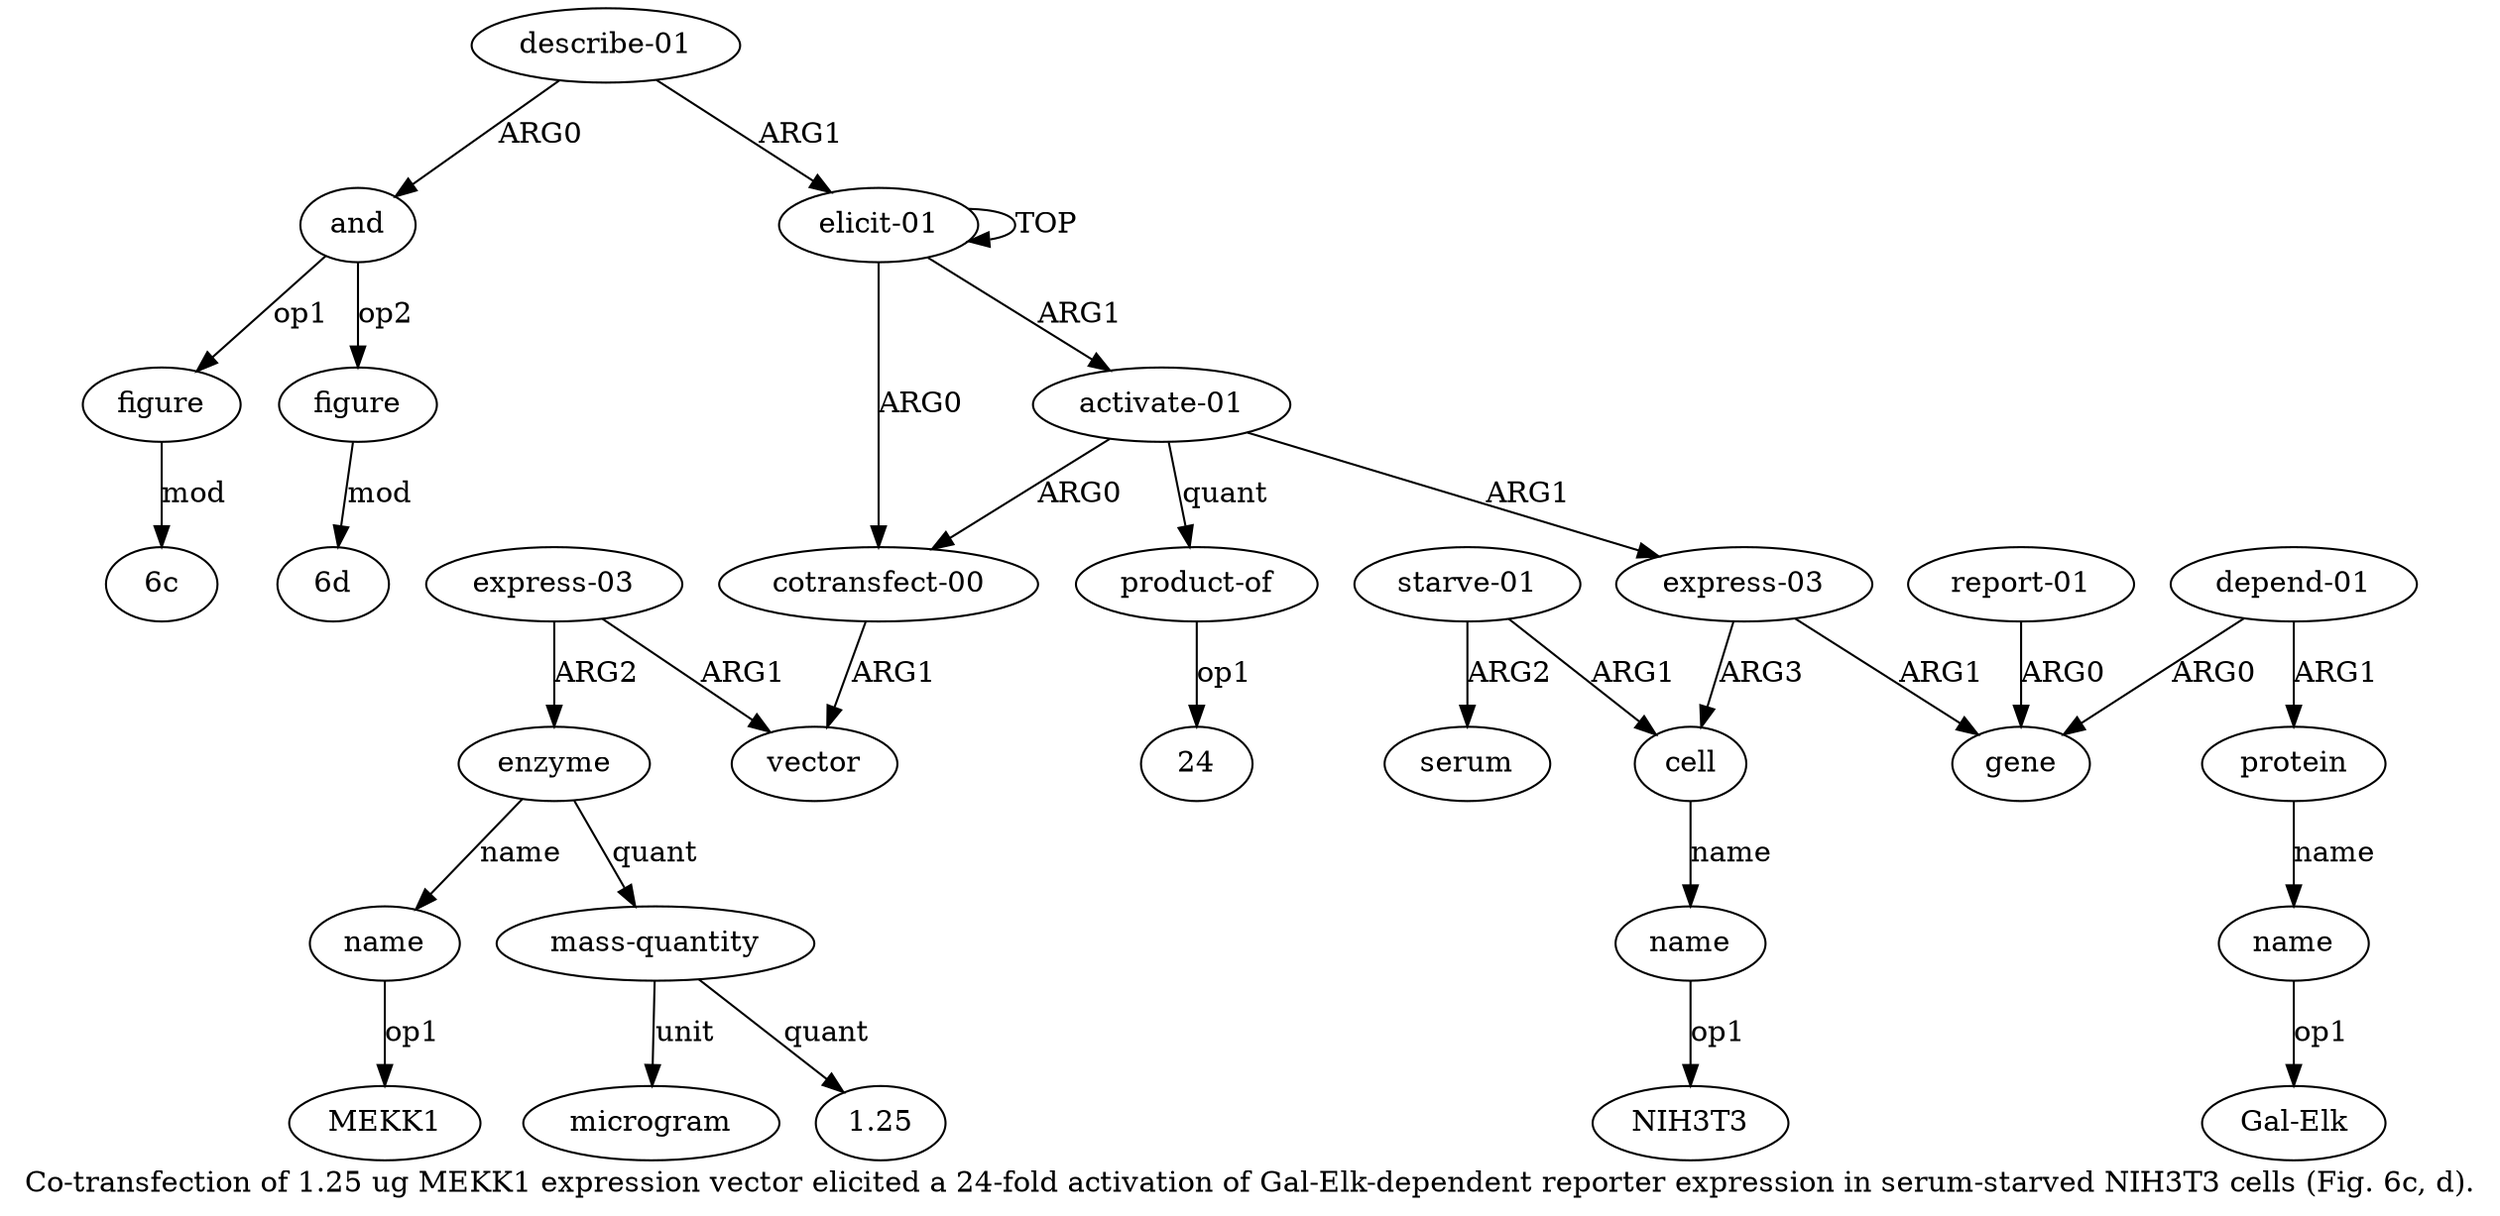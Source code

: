 digraph  {
	graph [label="Co-transfection of 1.25 ug MEKK1 expression vector elicited a 24-fold activation of Gal-Elk-dependent reporter expression in serum-starved \
NIH3T3 cells (Fig. 6c, d)."];
	node [label="\N"];
	a20	 [color=black,
		gold_ind=20,
		gold_label="describe-01",
		label="describe-01",
		test_ind=20,
		test_label="describe-01"];
	a21	 [color=black,
		gold_ind=21,
		gold_label=and,
		label=and,
		test_ind=21,
		test_label=and];
	a20 -> a21 [key=0,
	color=black,
	gold_label=ARG0,
	label=ARG0,
	test_label=ARG0];
a0 [color=black,
	gold_ind=0,
	gold_label="elicit-01",
	label="elicit-01",
	test_ind=0,
	test_label="elicit-01"];
a20 -> a0 [key=0,
color=black,
gold_label=ARG1,
label=ARG1,
test_label=ARG1];
a22 [color=black,
gold_ind=22,
gold_label=figure,
label=figure,
test_ind=22,
test_label=figure];
a21 -> a22 [key=0,
color=black,
gold_label=op1,
label=op1,
test_label=op1];
a23 [color=black,
gold_ind=23,
gold_label=figure,
label=figure,
test_ind=23,
test_label=figure];
a21 -> a23 [key=0,
color=black,
gold_label=op2,
label=op2,
test_label=op2];
"a22 6c" [color=black,
gold_ind=-1,
gold_label="6c",
label="6c",
test_ind=-1,
test_label="6c"];
a22 -> "a22 6c" [key=0,
color=black,
gold_label=mod,
label=mod,
test_label=mod];
"a23 6d" [color=black,
gold_ind=-1,
gold_label="6d",
label="6d",
test_ind=-1,
test_label="6d"];
a23 -> "a23 6d" [key=0,
color=black,
gold_label=mod,
label=mod,
test_label=mod];
"a6 1.25" [color=black,
gold_ind=-1,
gold_label=1.25,
label=1.25,
test_ind=-1,
test_label=1.25];
"a19 24" [color=black,
gold_ind=-1,
gold_label=24,
label=24,
test_ind=-1,
test_label=24];
"a5 MEKK1" [color=black,
gold_ind=-1,
gold_label=MEKK1,
label=MEKK1,
test_ind=-1,
test_label=MEKK1];
"a16 NIH3T3" [color=black,
gold_ind=-1,
gold_label=NIH3T3,
label=NIH3T3,
test_ind=-1,
test_label=NIH3T3];
a15 [color=black,
gold_ind=15,
gold_label=cell,
label=cell,
test_ind=15,
test_label=cell];
a16 [color=black,
gold_ind=16,
gold_label=name,
label=name,
test_ind=16,
test_label=name];
a15 -> a16 [key=0,
color=black,
gold_label=name,
label=name,
test_label=name];
a14 [color=black,
gold_ind=14,
gold_label=name,
label=name,
test_ind=14,
test_label=name];
"a14 Gal-Elk" [color=black,
gold_ind=-1,
gold_label="Gal-Elk",
label="Gal-Elk",
test_ind=-1,
test_label="Gal-Elk"];
a14 -> "a14 Gal-Elk" [key=0,
color=black,
gold_label=op1,
label=op1,
test_label=op1];
a17 [color=black,
gold_ind=17,
gold_label="starve-01",
label="starve-01",
test_ind=17,
test_label="starve-01"];
a17 -> a15 [key=0,
color=black,
gold_label=ARG1,
label=ARG1,
test_label=ARG1];
a18 [color=black,
gold_ind=18,
gold_label=serum,
label=serum,
test_ind=18,
test_label=serum];
a17 -> a18 [key=0,
color=black,
gold_label=ARG2,
label=ARG2,
test_label=ARG2];
a16 -> "a16 NIH3T3" [key=0,
color=black,
gold_label=op1,
label=op1,
test_label=op1];
a11 [color=black,
gold_ind=11,
gold_label="report-01",
label="report-01",
test_ind=11,
test_label="report-01"];
a10 [color=black,
gold_ind=10,
gold_label=gene,
label=gene,
test_ind=10,
test_label=gene];
a11 -> a10 [key=0,
color=black,
gold_label=ARG0,
label=ARG0,
test_label=ARG0];
a13 [color=black,
gold_ind=13,
gold_label=protein,
label=protein,
test_ind=13,
test_label=protein];
a13 -> a14 [key=0,
color=black,
gold_label=name,
label=name,
test_label=name];
a12 [color=black,
gold_ind=12,
gold_label="depend-01",
label="depend-01",
test_ind=12,
test_label="depend-01"];
a12 -> a10 [key=0,
color=black,
gold_label=ARG0,
label=ARG0,
test_label=ARG0];
a12 -> a13 [key=0,
color=black,
gold_label=ARG1,
label=ARG1,
test_label=ARG1];
a19 [color=black,
gold_ind=19,
gold_label="product-of",
label="product-of",
test_ind=19,
test_label="product-of"];
a19 -> "a19 24" [key=0,
color=black,
gold_label=op1,
label=op1,
test_label=op1];
a1 [color=black,
gold_ind=1,
gold_label="cotransfect-00",
label="cotransfect-00",
test_ind=1,
test_label="cotransfect-00"];
a2 [color=black,
gold_ind=2,
gold_label=vector,
label=vector,
test_ind=2,
test_label=vector];
a1 -> a2 [key=0,
color=black,
gold_label=ARG1,
label=ARG1,
test_label=ARG1];
a0 -> a1 [key=0,
color=black,
gold_label=ARG0,
label=ARG0,
test_label=ARG0];
a0 -> a0 [key=0,
color=black,
gold_label=TOP,
label=TOP,
test_label=TOP];
a8 [color=black,
gold_ind=8,
gold_label="activate-01",
label="activate-01",
test_ind=8,
test_label="activate-01"];
a0 -> a8 [key=0,
color=black,
gold_label=ARG1,
label=ARG1,
test_label=ARG1];
a3 [color=black,
gold_ind=3,
gold_label="express-03",
label="express-03",
test_ind=3,
test_label="express-03"];
a3 -> a2 [key=0,
color=black,
gold_label=ARG1,
label=ARG1,
test_label=ARG1];
a4 [color=black,
gold_ind=4,
gold_label=enzyme,
label=enzyme,
test_ind=4,
test_label=enzyme];
a3 -> a4 [key=0,
color=black,
gold_label=ARG2,
label=ARG2,
test_label=ARG2];
a5 [color=black,
gold_ind=5,
gold_label=name,
label=name,
test_ind=5,
test_label=name];
a5 -> "a5 MEKK1" [key=0,
color=black,
gold_label=op1,
label=op1,
test_label=op1];
a4 -> a5 [key=0,
color=black,
gold_label=name,
label=name,
test_label=name];
a6 [color=black,
gold_ind=6,
gold_label="mass-quantity",
label="mass-quantity",
test_ind=6,
test_label="mass-quantity"];
a4 -> a6 [key=0,
color=black,
gold_label=quant,
label=quant,
test_label=quant];
a7 [color=black,
gold_ind=7,
gold_label=microgram,
label=microgram,
test_ind=7,
test_label=microgram];
a6 -> "a6 1.25" [key=0,
color=black,
gold_label=quant,
label=quant,
test_label=quant];
a6 -> a7 [key=0,
color=black,
gold_label=unit,
label=unit,
test_label=unit];
a9 [color=black,
gold_ind=9,
gold_label="express-03",
label="express-03",
test_ind=9,
test_label="express-03"];
a9 -> a15 [key=0,
color=black,
gold_label=ARG3,
label=ARG3,
test_label=ARG3];
a9 -> a10 [key=0,
color=black,
gold_label=ARG1,
label=ARG1,
test_label=ARG1];
a8 -> a19 [key=0,
color=black,
gold_label=quant,
label=quant,
test_label=quant];
a8 -> a1 [key=0,
color=black,
gold_label=ARG0,
label=ARG0,
test_label=ARG0];
a8 -> a9 [key=0,
color=black,
gold_label=ARG1,
label=ARG1,
test_label=ARG1];
}
